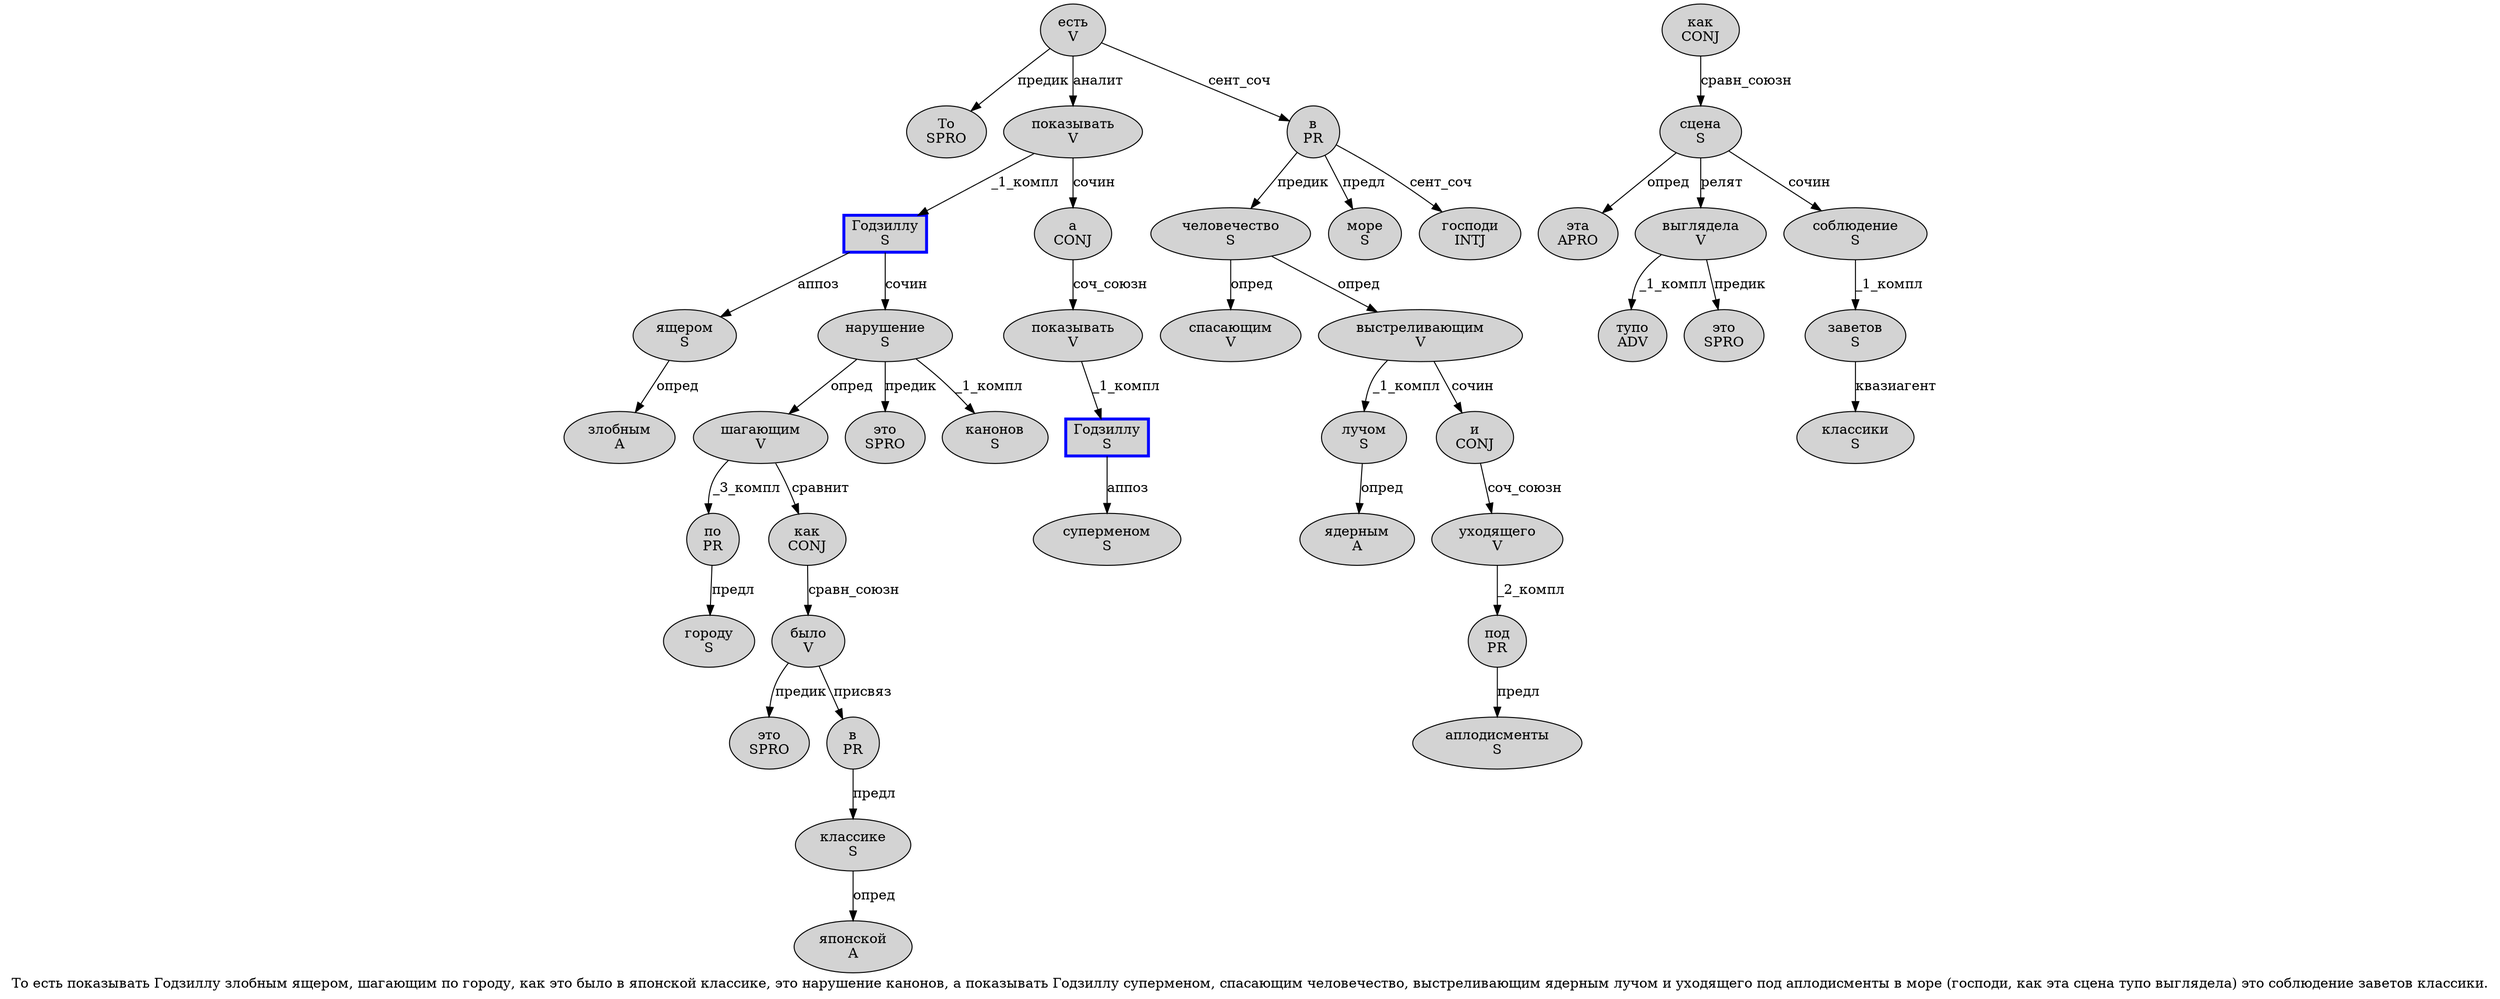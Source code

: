digraph SENTENCE_4762 {
	graph [label="То есть показывать Годзиллу злобным ящером, шагающим по городу, как это было в японской классике, это нарушение канонов, а показывать Годзиллу суперменом, спасающим человечество, выстреливающим ядерным лучом и уходящего под аплодисменты в море (господи, как эта сцена тупо выглядела) это соблюдение заветов классики."]
	node [style=filled]
		0 [label="То
SPRO" color="" fillcolor=lightgray penwidth=1 shape=ellipse]
		1 [label="есть
V" color="" fillcolor=lightgray penwidth=1 shape=ellipse]
		2 [label="показывать
V" color="" fillcolor=lightgray penwidth=1 shape=ellipse]
		3 [label="Годзиллу
S" color=blue fillcolor=lightgray penwidth=3 shape=box]
		4 [label="злобным
A" color="" fillcolor=lightgray penwidth=1 shape=ellipse]
		5 [label="ящером
S" color="" fillcolor=lightgray penwidth=1 shape=ellipse]
		7 [label="шагающим
V" color="" fillcolor=lightgray penwidth=1 shape=ellipse]
		8 [label="по
PR" color="" fillcolor=lightgray penwidth=1 shape=ellipse]
		9 [label="городу
S" color="" fillcolor=lightgray penwidth=1 shape=ellipse]
		11 [label="как
CONJ" color="" fillcolor=lightgray penwidth=1 shape=ellipse]
		12 [label="это
SPRO" color="" fillcolor=lightgray penwidth=1 shape=ellipse]
		13 [label="было
V" color="" fillcolor=lightgray penwidth=1 shape=ellipse]
		14 [label="в
PR" color="" fillcolor=lightgray penwidth=1 shape=ellipse]
		15 [label="японской
A" color="" fillcolor=lightgray penwidth=1 shape=ellipse]
		16 [label="классике
S" color="" fillcolor=lightgray penwidth=1 shape=ellipse]
		18 [label="это
SPRO" color="" fillcolor=lightgray penwidth=1 shape=ellipse]
		19 [label="нарушение
S" color="" fillcolor=lightgray penwidth=1 shape=ellipse]
		20 [label="канонов
S" color="" fillcolor=lightgray penwidth=1 shape=ellipse]
		22 [label="а
CONJ" color="" fillcolor=lightgray penwidth=1 shape=ellipse]
		23 [label="показывать
V" color="" fillcolor=lightgray penwidth=1 shape=ellipse]
		24 [label="Годзиллу
S" color=blue fillcolor=lightgray penwidth=3 shape=box]
		25 [label="суперменом
S" color="" fillcolor=lightgray penwidth=1 shape=ellipse]
		27 [label="спасающим
V" color="" fillcolor=lightgray penwidth=1 shape=ellipse]
		28 [label="человечество
S" color="" fillcolor=lightgray penwidth=1 shape=ellipse]
		30 [label="выстреливающим
V" color="" fillcolor=lightgray penwidth=1 shape=ellipse]
		31 [label="ядерным
A" color="" fillcolor=lightgray penwidth=1 shape=ellipse]
		32 [label="лучом
S" color="" fillcolor=lightgray penwidth=1 shape=ellipse]
		33 [label="и
CONJ" color="" fillcolor=lightgray penwidth=1 shape=ellipse]
		34 [label="уходящего
V" color="" fillcolor=lightgray penwidth=1 shape=ellipse]
		35 [label="под
PR" color="" fillcolor=lightgray penwidth=1 shape=ellipse]
		36 [label="аплодисменты
S" color="" fillcolor=lightgray penwidth=1 shape=ellipse]
		37 [label="в
PR" color="" fillcolor=lightgray penwidth=1 shape=ellipse]
		38 [label="море
S" color="" fillcolor=lightgray penwidth=1 shape=ellipse]
		40 [label="господи
INTJ" color="" fillcolor=lightgray penwidth=1 shape=ellipse]
		42 [label="как
CONJ" color="" fillcolor=lightgray penwidth=1 shape=ellipse]
		43 [label="эта
APRO" color="" fillcolor=lightgray penwidth=1 shape=ellipse]
		44 [label="сцена
S" color="" fillcolor=lightgray penwidth=1 shape=ellipse]
		45 [label="тупо
ADV" color="" fillcolor=lightgray penwidth=1 shape=ellipse]
		46 [label="выглядела
V" color="" fillcolor=lightgray penwidth=1 shape=ellipse]
		48 [label="это
SPRO" color="" fillcolor=lightgray penwidth=1 shape=ellipse]
		49 [label="соблюдение
S" color="" fillcolor=lightgray penwidth=1 shape=ellipse]
		50 [label="заветов
S" color="" fillcolor=lightgray penwidth=1 shape=ellipse]
		51 [label="классики
S" color="" fillcolor=lightgray penwidth=1 shape=ellipse]
			32 -> 31 [label="опред"]
			22 -> 23 [label="соч_союзн"]
			50 -> 51 [label="квазиагент"]
			46 -> 45 [label="_1_компл"]
			46 -> 48 [label="предик"]
			3 -> 5 [label="аппоз"]
			3 -> 19 [label="сочин"]
			33 -> 34 [label="соч_союзн"]
			8 -> 9 [label="предл"]
			5 -> 4 [label="опред"]
			23 -> 24 [label="_1_компл"]
			2 -> 3 [label="_1_компл"]
			2 -> 22 [label="сочин"]
			49 -> 50 [label="_1_компл"]
			14 -> 16 [label="предл"]
			7 -> 8 [label="_3_компл"]
			7 -> 11 [label="сравнит"]
			11 -> 13 [label="сравн_союзн"]
			44 -> 43 [label="опред"]
			44 -> 46 [label="релят"]
			44 -> 49 [label="сочин"]
			28 -> 27 [label="опред"]
			28 -> 30 [label="опред"]
			13 -> 12 [label="предик"]
			13 -> 14 [label="присвяз"]
			1 -> 0 [label="предик"]
			1 -> 2 [label="аналит"]
			1 -> 37 [label="сент_соч"]
			42 -> 44 [label="сравн_союзн"]
			16 -> 15 [label="опред"]
			34 -> 35 [label="_2_компл"]
			19 -> 7 [label="опред"]
			19 -> 18 [label="предик"]
			19 -> 20 [label="_1_компл"]
			37 -> 28 [label="предик"]
			37 -> 38 [label="предл"]
			37 -> 40 [label="сент_соч"]
			24 -> 25 [label="аппоз"]
			35 -> 36 [label="предл"]
			30 -> 32 [label="_1_компл"]
			30 -> 33 [label="сочин"]
}